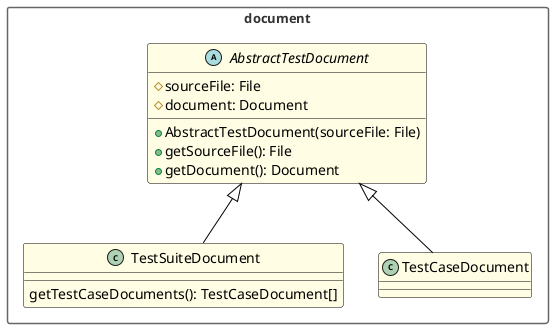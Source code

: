@startuml class-diagram.png

' Packages look-and-feel
skinparam packageStyle rect

skinparam class {
	ArrowColor	   #000000
	BackgroundColor #fffde3
	BorderColor     #000000
}

skinparam package {
	BorderColor     #666666
	BackgroundColor #ffffff
	FontSize        13
	FontColor       #333333
}

skinparam circledCharacterFontColor black
skinparam circledCharacterFontSize  8
skinparam circledCharacterFontStyle bold
skinparam circledCharacterFontName  Arial
skinparam circledCharacterRadius    8

package document {

	abstract class AbstractTestDocument {
		#sourceFile: File
		#document: Document
		+AbstractTestDocument(sourceFile: File)
		+getSourceFile(): File
		+getDocument(): Document
	}
	
	class TestSuiteDocument {
		getTestCaseDocuments(): TestCaseDocument[]
	}
	
	class TestCaseDocument {
	
	}
	
	AbstractTestDocument <|-- TestSuiteDocument
	AbstractTestDocument <|-- TestCaseDocument
}



@enduml